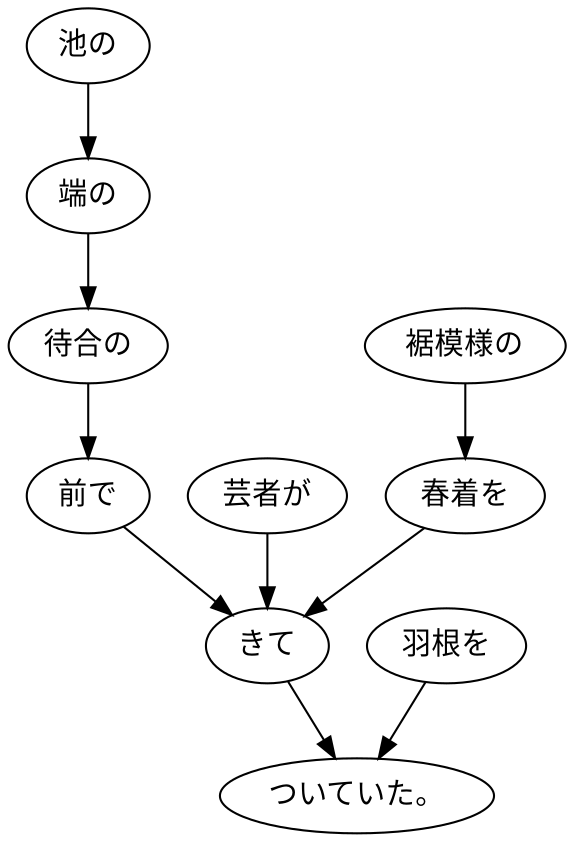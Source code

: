 digraph graph476 {
	node0 [label="池の"];
	node1 [label="端の"];
	node2 [label="待合の"];
	node3 [label="前で"];
	node4 [label="芸者が"];
	node5 [label="裾模様の"];
	node6 [label="春着を"];
	node7 [label="きて"];
	node8 [label="羽根を"];
	node9 [label="ついていた。"];
	node0 -> node1;
	node1 -> node2;
	node2 -> node3;
	node3 -> node7;
	node4 -> node7;
	node5 -> node6;
	node6 -> node7;
	node7 -> node9;
	node8 -> node9;
}
